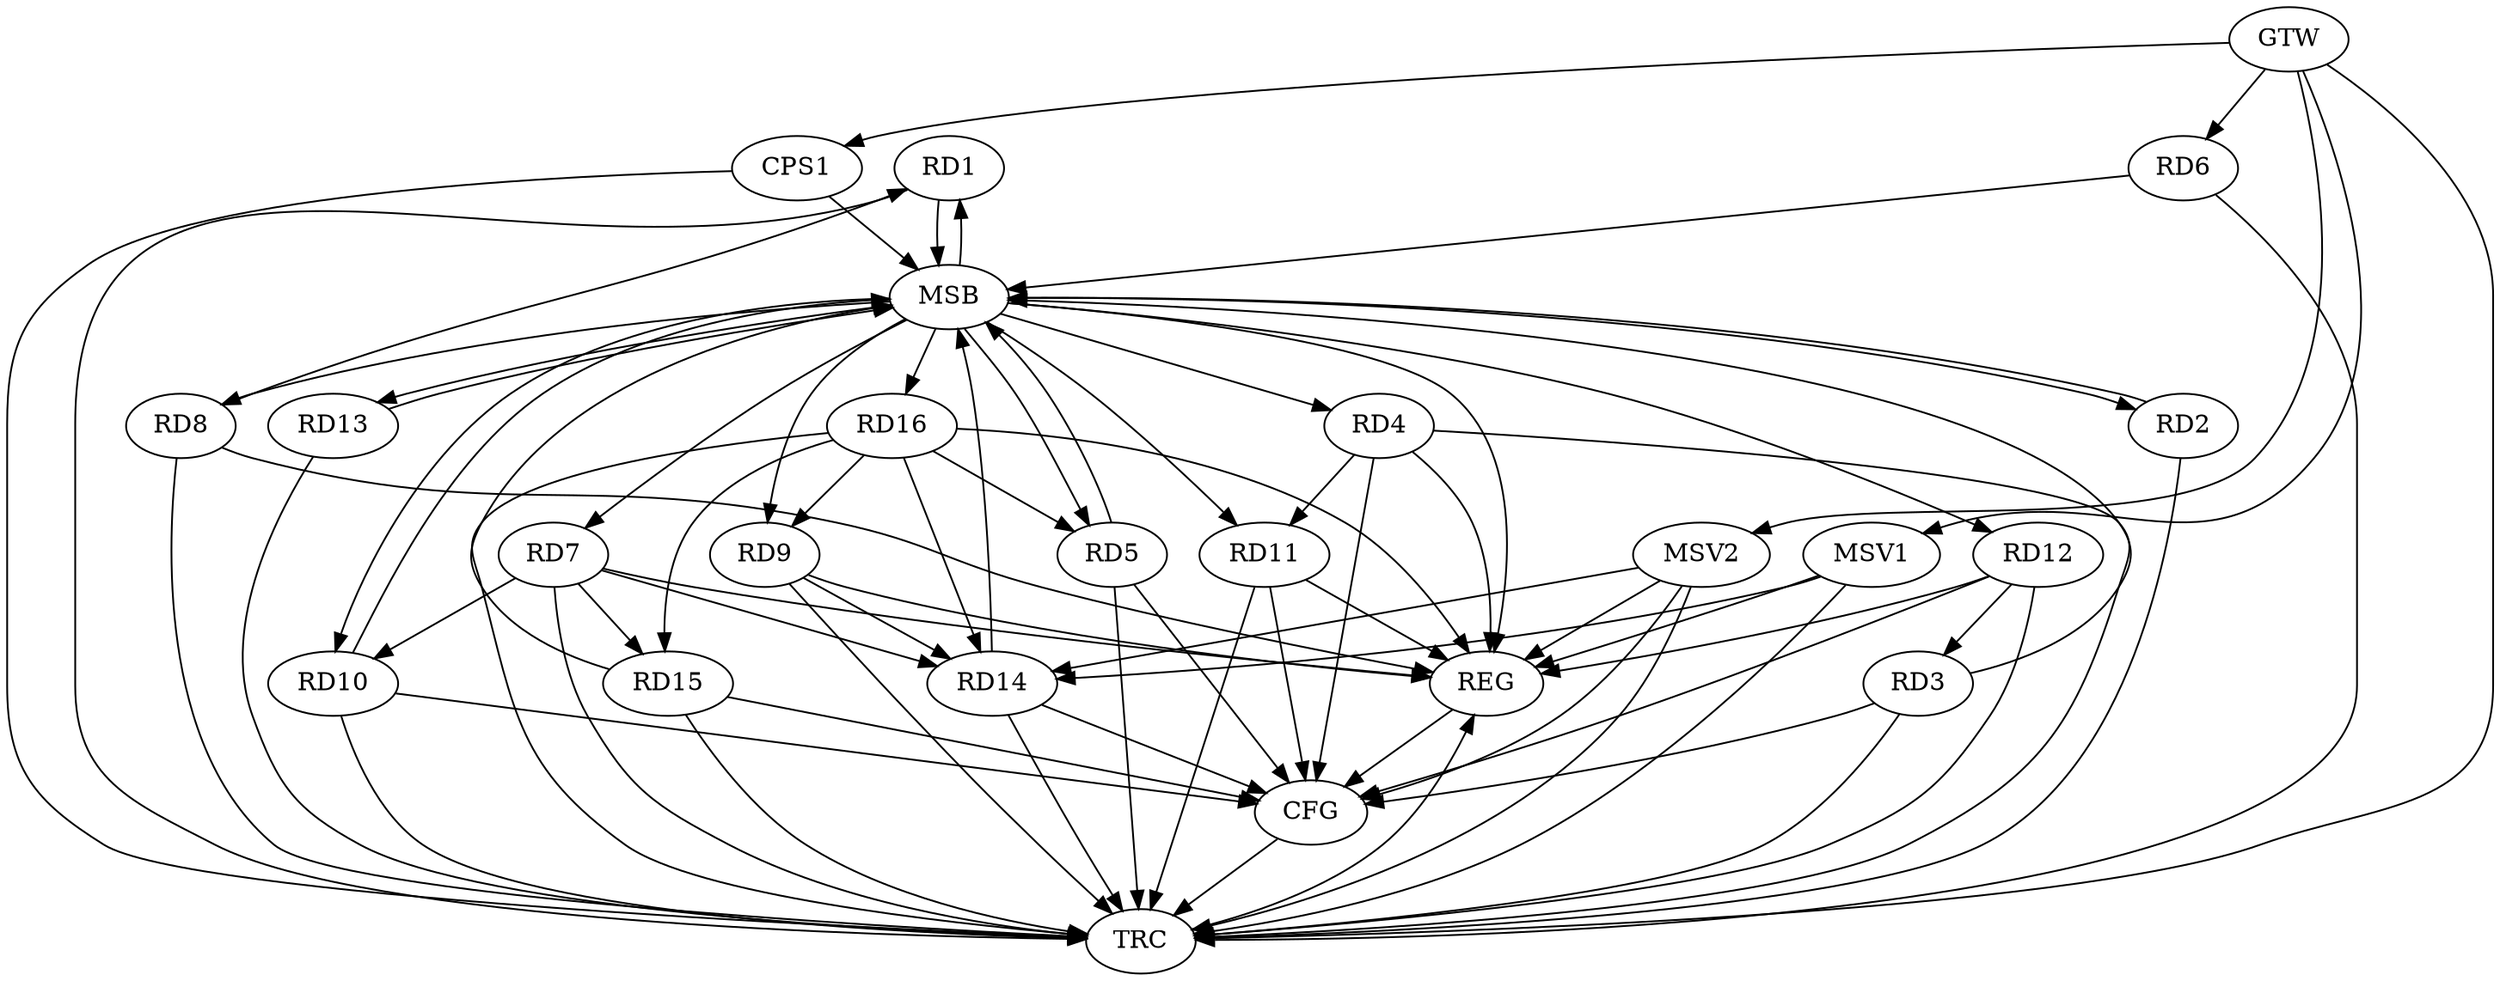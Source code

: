 strict digraph G {
  RD1 [ label="RD1" ];
  RD2 [ label="RD2" ];
  RD3 [ label="RD3" ];
  RD4 [ label="RD4" ];
  RD5 [ label="RD5" ];
  RD6 [ label="RD6" ];
  RD7 [ label="RD7" ];
  RD8 [ label="RD8" ];
  RD9 [ label="RD9" ];
  RD10 [ label="RD10" ];
  RD11 [ label="RD11" ];
  RD12 [ label="RD12" ];
  RD13 [ label="RD13" ];
  RD14 [ label="RD14" ];
  RD15 [ label="RD15" ];
  RD16 [ label="RD16" ];
  CPS1 [ label="CPS1" ];
  GTW [ label="GTW" ];
  REG [ label="REG" ];
  MSB [ label="MSB" ];
  CFG [ label="CFG" ];
  TRC [ label="TRC" ];
  MSV1 [ label="MSV1" ];
  MSV2 [ label="MSV2" ];
  RD8 -> RD1;
  RD12 -> RD3;
  RD4 -> RD11;
  RD16 -> RD5;
  RD7 -> RD10;
  RD7 -> RD14;
  RD7 -> RD15;
  RD9 -> RD14;
  RD16 -> RD9;
  RD16 -> RD14;
  RD16 -> RD15;
  GTW -> RD6;
  GTW -> CPS1;
  RD4 -> REG;
  RD7 -> REG;
  RD8 -> REG;
  RD9 -> REG;
  RD11 -> REG;
  RD12 -> REG;
  RD16 -> REG;
  RD1 -> MSB;
  MSB -> RD2;
  MSB -> RD5;
  MSB -> REG;
  RD2 -> MSB;
  MSB -> RD9;
  RD3 -> MSB;
  MSB -> RD4;
  RD5 -> MSB;
  MSB -> RD11;
  RD6 -> MSB;
  MSB -> RD7;
  MSB -> RD13;
  RD10 -> MSB;
  MSB -> RD1;
  RD13 -> MSB;
  RD14 -> MSB;
  MSB -> RD16;
  RD15 -> MSB;
  MSB -> RD8;
  MSB -> RD12;
  CPS1 -> MSB;
  MSB -> RD10;
  RD11 -> CFG;
  RD12 -> CFG;
  RD5 -> CFG;
  RD10 -> CFG;
  RD14 -> CFG;
  RD4 -> CFG;
  RD15 -> CFG;
  RD3 -> CFG;
  REG -> CFG;
  RD1 -> TRC;
  RD2 -> TRC;
  RD3 -> TRC;
  RD4 -> TRC;
  RD5 -> TRC;
  RD6 -> TRC;
  RD7 -> TRC;
  RD8 -> TRC;
  RD9 -> TRC;
  RD10 -> TRC;
  RD11 -> TRC;
  RD12 -> TRC;
  RD13 -> TRC;
  RD14 -> TRC;
  RD15 -> TRC;
  RD16 -> TRC;
  CPS1 -> TRC;
  GTW -> TRC;
  CFG -> TRC;
  TRC -> REG;
  MSV1 -> RD14;
  GTW -> MSV1;
  MSV1 -> REG;
  MSV1 -> TRC;
  MSV2 -> RD14;
  GTW -> MSV2;
  MSV2 -> REG;
  MSV2 -> TRC;
  MSV2 -> CFG;
}
